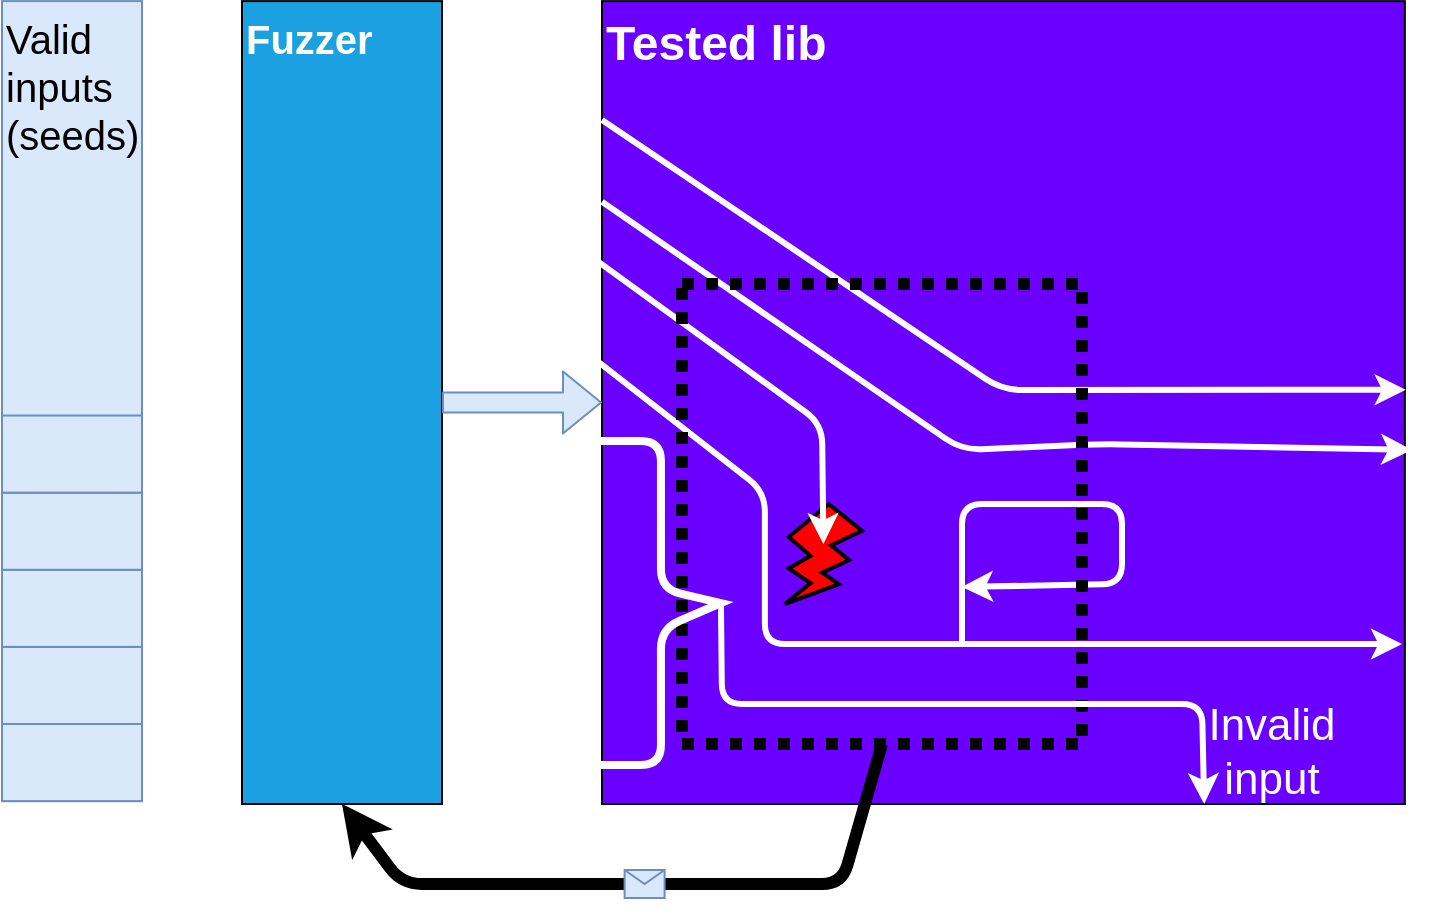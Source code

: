 <mxfile>
    <diagram id="yLkPiW5OjbrbtTg0xUS2" name="Page-1">
        <mxGraphModel dx="1006" dy="653" grid="1" gridSize="10" guides="1" tooltips="1" connect="1" arrows="1" fold="1" page="1" pageScale="1" pageWidth="850" pageHeight="1100" math="0" shadow="0">
            <root>
                <mxCell id="0"/>
                <mxCell id="1" parent="0"/>
                <mxCell id="32" value="" style="edgeStyle=none;html=1;strokeColor=#FFFFFF;strokeWidth=3;fontColor=#000000;endSize=12;" parent="1" source="2" edge="1">
                    <mxGeometry relative="1" as="geometry">
                        <mxPoint x="170" y="382.565" as="targetPoint"/>
                    </mxGeometry>
                </mxCell>
                <mxCell id="2" value="&lt;font style=&quot;font-size: 24px;&quot;&gt;&lt;b&gt;Tested lib&lt;/b&gt;&lt;/font&gt;" style="whiteSpace=wrap;html=1;aspect=fixed;fillColor=#6a00ff;fontColor=#ffffff;strokeColor=#000000;align=left;verticalAlign=top;" parent="1" vertex="1">
                    <mxGeometry x="400" y="78.56" width="401.44" height="401.44" as="geometry"/>
                </mxCell>
                <mxCell id="4" value="" style="verticalLabelPosition=bottom;verticalAlign=top;html=1;shape=mxgraph.basic.flash;fillColor=#FF0000;fontColor=#ffffff;strokeColor=#000000;strokeWidth=2;" parent="1" vertex="1">
                    <mxGeometry x="491.44" y="330" width="38.56" height="50" as="geometry"/>
                </mxCell>
                <mxCell id="8" value="" style="endArrow=classic;html=1;exitX=0;exitY=0.25;exitDx=0;exitDy=0;entryX=1.009;entryY=0.559;entryDx=0;entryDy=0;entryPerimeter=0;strokeColor=#FFFFFF;strokeWidth=3;endSize=6;" parent="1" source="2" target="2" edge="1">
                    <mxGeometry width="50" height="50" relative="1" as="geometry">
                        <mxPoint x="617.42" y="228.02" as="sourcePoint"/>
                        <mxPoint x="541.44" y="440" as="targetPoint"/>
                        <Array as="points">
                            <mxPoint x="580" y="303"/>
                            <mxPoint x="650" y="300"/>
                        </Array>
                    </mxGeometry>
                </mxCell>
                <mxCell id="13" value="" style="endArrow=classic;html=1;entryX=0.5;entryY=0.4;entryDx=0;entryDy=0;entryPerimeter=0;exitX=-0.004;exitY=0.325;exitDx=0;exitDy=0;exitPerimeter=0;strokeColor=#FFFFFF;strokeWidth=3;endSize=6;" parent="1" source="2" target="4" edge="1">
                    <mxGeometry width="50" height="50" relative="1" as="geometry">
                        <mxPoint x="535.44" y="220" as="sourcePoint"/>
                        <mxPoint x="551.44" y="450" as="targetPoint"/>
                        <Array as="points">
                            <mxPoint x="510" y="290"/>
                        </Array>
                    </mxGeometry>
                </mxCell>
                <mxCell id="14" value="&lt;font style=&quot;font-size: 20px;&quot;&gt;&lt;b&gt;Fuzzer&lt;/b&gt;&lt;/font&gt;" style="rounded=0;whiteSpace=wrap;html=1;fillColor=#1ba1e2;fontColor=#ffffff;strokeColor=#000000;align=left;verticalAlign=top;" parent="1" vertex="1">
                    <mxGeometry x="220" y="78.56" width="100" height="401.44" as="geometry"/>
                </mxCell>
                <mxCell id="15" value="" style="shape=flexArrow;endArrow=classic;html=1;fillColor=#dae8fc;strokeColor=#6c8ebf;" parent="1" source="14" target="2" edge="1">
                    <mxGeometry width="50" height="50" relative="1" as="geometry">
                        <mxPoint x="490" y="440" as="sourcePoint"/>
                        <mxPoint x="540" y="390" as="targetPoint"/>
                    </mxGeometry>
                </mxCell>
                <mxCell id="16" value="" style="endArrow=classic;html=1;entryX=1.001;entryY=0.484;entryDx=0;entryDy=0;entryPerimeter=0;strokeColor=#FFFFFF;endSize=6;strokeWidth=3;exitX=0;exitY=0.148;exitDx=0;exitDy=0;exitPerimeter=0;" parent="1" source="2" target="2" edge="1">
                    <mxGeometry width="50" height="50" relative="1" as="geometry">
                        <mxPoint x="441.44" y="180" as="sourcePoint"/>
                        <mxPoint x="681.44" y="271.92" as="targetPoint"/>
                        <Array as="points">
                            <mxPoint x="600" y="273"/>
                        </Array>
                    </mxGeometry>
                </mxCell>
                <mxCell id="17" value="" style="endArrow=classic;html=1;exitX=-0.005;exitY=0.449;exitDx=0;exitDy=0;exitPerimeter=0;strokeColor=#FFFFFF;strokeWidth=3;endSize=6;" parent="1" source="2" edge="1">
                    <mxGeometry width="50" height="50" relative="1" as="geometry">
                        <mxPoint x="471.44" y="300" as="sourcePoint"/>
                        <mxPoint x="800" y="400" as="targetPoint"/>
                        <Array as="points">
                            <mxPoint x="481.44" y="324"/>
                            <mxPoint x="481.44" y="400"/>
                            <mxPoint x="530" y="400"/>
                            <mxPoint x="591.44" y="400"/>
                        </Array>
                    </mxGeometry>
                </mxCell>
                <mxCell id="18" value="" style="endArrow=classic;html=1;strokeColor=#FFFFFF;strokeWidth=3;" parent="1" edge="1">
                    <mxGeometry width="50" height="50" relative="1" as="geometry">
                        <mxPoint x="580" y="401.44" as="sourcePoint"/>
                        <mxPoint x="580" y="371.44" as="targetPoint"/>
                        <Array as="points">
                            <mxPoint x="580" y="330"/>
                            <mxPoint x="660" y="330"/>
                            <mxPoint x="660" y="370"/>
                        </Array>
                    </mxGeometry>
                </mxCell>
                <mxCell id="20" value="&lt;font style=&quot;font-size: 20px;&quot;&gt;Valid&lt;br&gt;inputs&lt;br&gt;(seeds)&lt;/font&gt;" style="rounded=0;whiteSpace=wrap;html=1;fillColor=#dae8fc;strokeColor=#6c8ebf;align=left;verticalAlign=top;" parent="1" vertex="1">
                    <mxGeometry x="100" y="78.56" width="70" height="400" as="geometry"/>
                </mxCell>
                <mxCell id="21" value="" style="rounded=0;whiteSpace=wrap;html=1;fillColor=#dae8fc;strokeColor=#6c8ebf;" parent="1" vertex="1">
                    <mxGeometry x="100" y="440" width="70" height="38.56" as="geometry"/>
                </mxCell>
                <mxCell id="39" value="" style="rounded=0;whiteSpace=wrap;html=1;fillColor=#dae8fc;strokeColor=#6c8ebf;" parent="1" vertex="1">
                    <mxGeometry x="100" y="401.44" width="70" height="38.56" as="geometry"/>
                </mxCell>
                <mxCell id="40" value="" style="rounded=0;whiteSpace=wrap;html=1;fillColor=#dae8fc;strokeColor=#6c8ebf;" parent="1" vertex="1">
                    <mxGeometry x="100" y="362.88" width="70" height="38.56" as="geometry"/>
                </mxCell>
                <mxCell id="41" value="" style="rounded=0;whiteSpace=wrap;html=1;fillColor=#dae8fc;strokeColor=#6c8ebf;" parent="1" vertex="1">
                    <mxGeometry x="100" y="324.32" width="70" height="38.56" as="geometry"/>
                </mxCell>
                <mxCell id="42" value="" style="rounded=0;whiteSpace=wrap;html=1;fillColor=#dae8fc;strokeColor=#6c8ebf;" parent="1" vertex="1">
                    <mxGeometry x="100" y="285.76" width="70" height="38.56" as="geometry"/>
                </mxCell>
                <mxCell id="47" value="" style="endArrow=classic;html=1;strokeWidth=6;entryX=0.5;entryY=1;entryDx=0;entryDy=0;exitX=0.5;exitY=1;exitDx=0;exitDy=0;" edge="1" parent="1" source="53" target="14">
                    <mxGeometry relative="1" as="geometry">
                        <mxPoint x="370" y="560" as="sourcePoint"/>
                        <mxPoint x="250" y="540" as="targetPoint"/>
                        <Array as="points">
                            <mxPoint x="520" y="520"/>
                            <mxPoint x="300" y="520"/>
                        </Array>
                    </mxGeometry>
                </mxCell>
                <mxCell id="48" value="" style="shape=message;html=1;outlineConnect=0;fillColor=#dae8fc;strokeColor=#6c8ebf;" vertex="1" parent="47">
                    <mxGeometry width="20" height="14" relative="1" as="geometry">
                        <mxPoint x="-10" y="-7" as="offset"/>
                    </mxGeometry>
                </mxCell>
                <mxCell id="53" value="" style="rounded=0;whiteSpace=wrap;html=1;fillColor=none;dashed=1;dashPattern=1 1;strokeWidth=6;" vertex="1" parent="1">
                    <mxGeometry x="440" y="220" width="200" height="230" as="geometry"/>
                </mxCell>
                <mxCell id="55" value="" style="endArrow=classic;html=1;strokeColor=#FFFFFF;strokeWidth=3;endSize=6;exitX=0;exitY=0;exitDx=80.99;exitDy=70.52;exitPerimeter=0;entryX=0.75;entryY=1;entryDx=0;entryDy=0;" edge="1" parent="1" source="56" target="2">
                    <mxGeometry width="50" height="50" relative="1" as="geometry">
                        <mxPoint x="435.272" y="480" as="sourcePoint"/>
                        <mxPoint x="590" y="410" as="targetPoint"/>
                        <Array as="points">
                            <mxPoint x="460" y="430"/>
                            <mxPoint x="610" y="430"/>
                            <mxPoint x="700" y="430"/>
                        </Array>
                    </mxGeometry>
                </mxCell>
                <mxCell id="56" value="" style="shape=callout;whiteSpace=wrap;html=1;perimeter=calloutPerimeter;strokeWidth=4;fillColor=none;strokeColor=#FFFFFF;rotation=-90;size=30;position=0.42;base=20;rounded=1;" vertex="1" parent="1">
                    <mxGeometry x="343.22" y="344.26" width="161.98" height="70.52" as="geometry"/>
                </mxCell>
                <mxCell id="58" value="Invalid&lt;br&gt;input" style="text;html=1;strokeColor=none;fillColor=none;align=center;verticalAlign=middle;whiteSpace=wrap;rounded=0;strokeWidth=4;fontColor=#FFFFFF;fontSize=22;" vertex="1" parent="1">
                    <mxGeometry x="700" y="428.56" width="70" height="50" as="geometry"/>
                </mxCell>
            </root>
        </mxGraphModel>
    </diagram>
</mxfile>